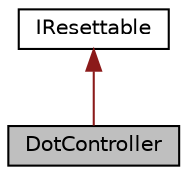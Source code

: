 digraph "DotController"
{
 // LATEX_PDF_SIZE
  edge [fontname="Helvetica",fontsize="10",labelfontname="Helvetica",labelfontsize="10"];
  node [fontname="Helvetica",fontsize="10",shape=record];
  Node1 [label="DotController",height=0.2,width=0.4,color="black", fillcolor="grey75", style="filled", fontcolor="black",tooltip="Manages the creation, deletion and tracking of Dots in the game."];
  Node2 -> Node1 [dir="back",color="firebrick4",fontsize="10",style="solid",fontname="Helvetica"];
  Node2 [label="IResettable",height=0.2,width=0.4,color="black", fillcolor="white", style="filled",URL="$classIResettable.html",tooltip="The IResettable interface, which is implemented by classes that need to be reset when the game is res..."];
}

